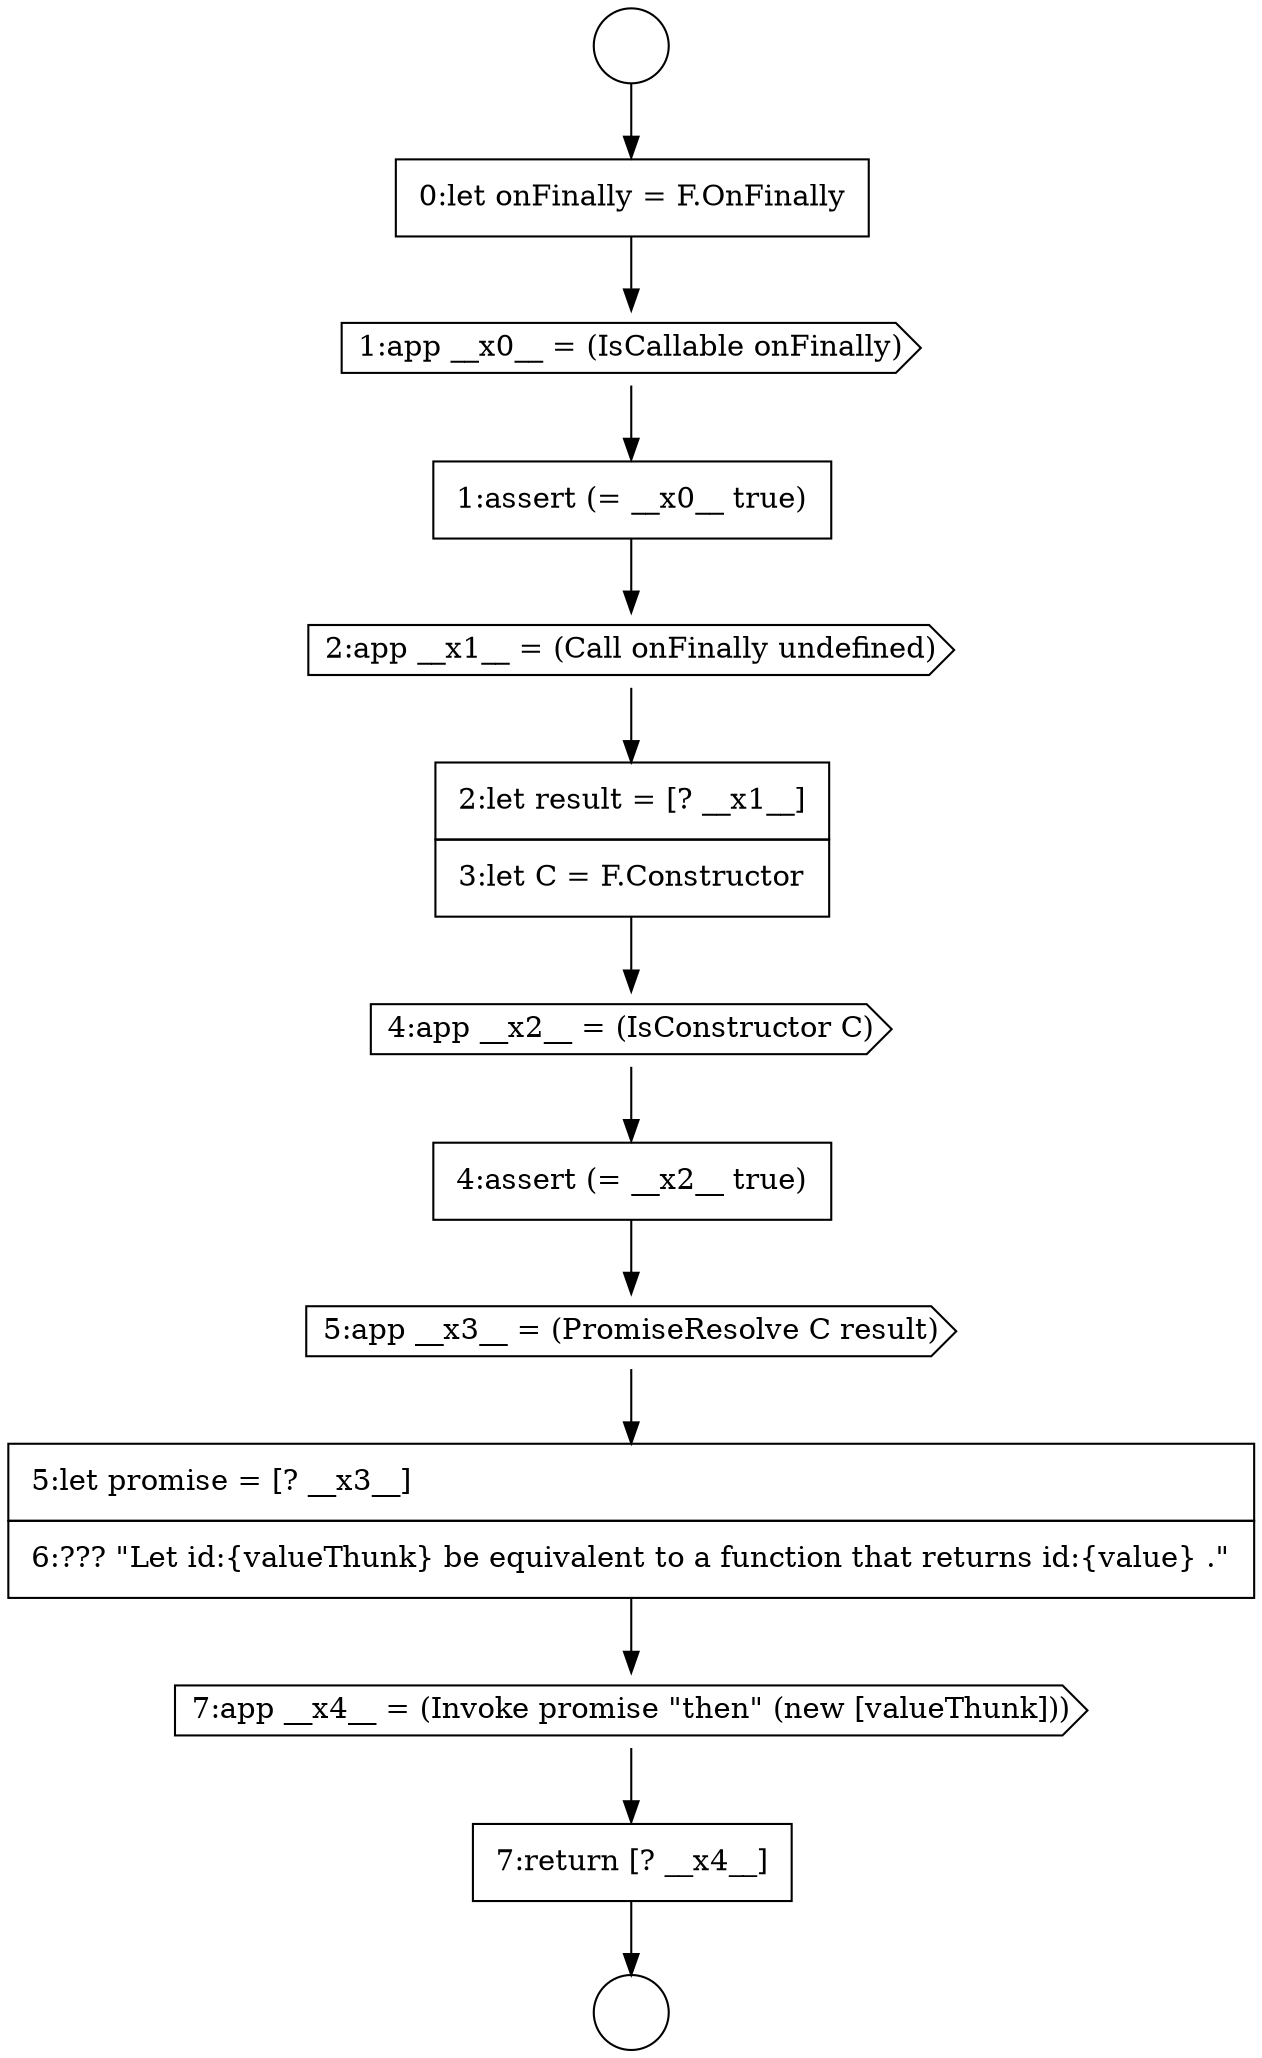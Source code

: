 digraph {
  node17534 [shape=cds, label=<<font color="black">1:app __x0__ = (IsCallable onFinally)</font>> color="black" fillcolor="white" style=filled]
  node17531 [shape=circle label=" " color="black" fillcolor="white" style=filled]
  node17535 [shape=none, margin=0, label=<<font color="black">
    <table border="0" cellborder="1" cellspacing="0" cellpadding="10">
      <tr><td align="left">1:assert (= __x0__ true)</td></tr>
    </table>
  </font>> color="black" fillcolor="white" style=filled]
  node17542 [shape=cds, label=<<font color="black">7:app __x4__ = (Invoke promise &quot;then&quot; (new [valueThunk]))</font>> color="black" fillcolor="white" style=filled]
  node17532 [shape=circle label=" " color="black" fillcolor="white" style=filled]
  node17536 [shape=cds, label=<<font color="black">2:app __x1__ = (Call onFinally undefined)</font>> color="black" fillcolor="white" style=filled]
  node17541 [shape=none, margin=0, label=<<font color="black">
    <table border="0" cellborder="1" cellspacing="0" cellpadding="10">
      <tr><td align="left">5:let promise = [? __x3__]</td></tr>
      <tr><td align="left">6:??? &quot;Let id:{valueThunk} be equivalent to a function that returns id:{value} .&quot;</td></tr>
    </table>
  </font>> color="black" fillcolor="white" style=filled]
  node17538 [shape=cds, label=<<font color="black">4:app __x2__ = (IsConstructor C)</font>> color="black" fillcolor="white" style=filled]
  node17533 [shape=none, margin=0, label=<<font color="black">
    <table border="0" cellborder="1" cellspacing="0" cellpadding="10">
      <tr><td align="left">0:let onFinally = F.OnFinally</td></tr>
    </table>
  </font>> color="black" fillcolor="white" style=filled]
  node17537 [shape=none, margin=0, label=<<font color="black">
    <table border="0" cellborder="1" cellspacing="0" cellpadding="10">
      <tr><td align="left">2:let result = [? __x1__]</td></tr>
      <tr><td align="left">3:let C = F.Constructor</td></tr>
    </table>
  </font>> color="black" fillcolor="white" style=filled]
  node17539 [shape=none, margin=0, label=<<font color="black">
    <table border="0" cellborder="1" cellspacing="0" cellpadding="10">
      <tr><td align="left">4:assert (= __x2__ true)</td></tr>
    </table>
  </font>> color="black" fillcolor="white" style=filled]
  node17543 [shape=none, margin=0, label=<<font color="black">
    <table border="0" cellborder="1" cellspacing="0" cellpadding="10">
      <tr><td align="left">7:return [? __x4__]</td></tr>
    </table>
  </font>> color="black" fillcolor="white" style=filled]
  node17540 [shape=cds, label=<<font color="black">5:app __x3__ = (PromiseResolve C result)</font>> color="black" fillcolor="white" style=filled]
  node17537 -> node17538 [ color="black"]
  node17542 -> node17543 [ color="black"]
  node17535 -> node17536 [ color="black"]
  node17533 -> node17534 [ color="black"]
  node17531 -> node17533 [ color="black"]
  node17541 -> node17542 [ color="black"]
  node17534 -> node17535 [ color="black"]
  node17543 -> node17532 [ color="black"]
  node17536 -> node17537 [ color="black"]
  node17540 -> node17541 [ color="black"]
  node17538 -> node17539 [ color="black"]
  node17539 -> node17540 [ color="black"]
}
